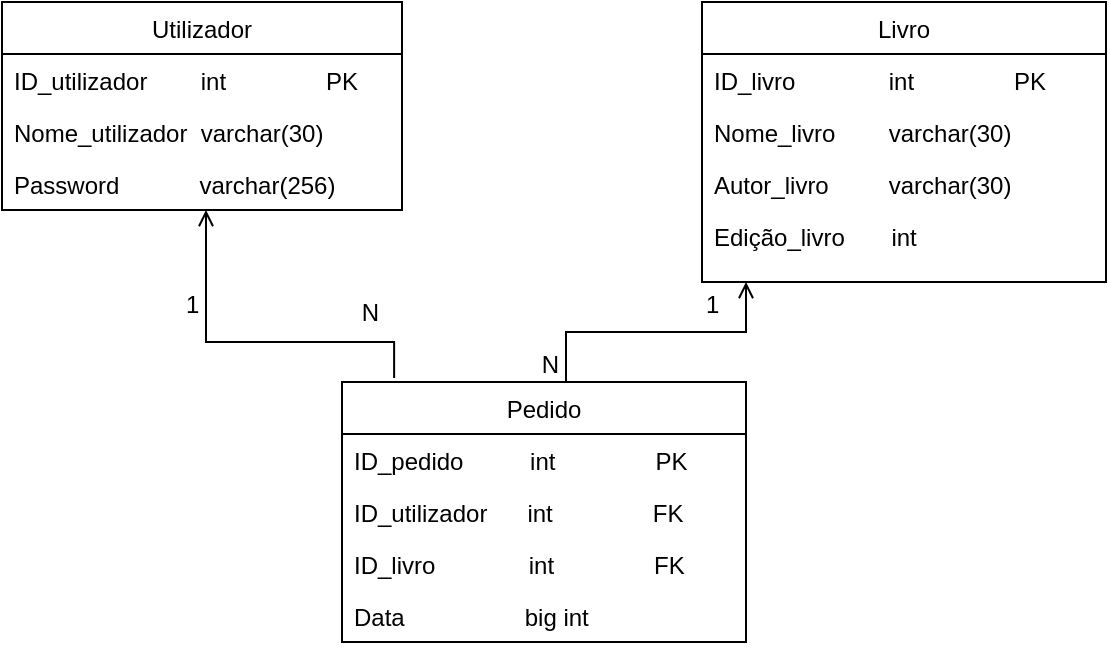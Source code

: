 <mxfile version="13.0.3" type="device"><diagram id="C5RBs43oDa-KdzZeNtuy" name="Page-1"><mxGraphModel dx="1086" dy="806" grid="1" gridSize="10" guides="1" tooltips="1" connect="1" arrows="1" fold="1" page="1" pageScale="1" pageWidth="827" pageHeight="1169" math="0" shadow="0"><root><mxCell id="WIyWlLk6GJQsqaUBKTNV-0"/><mxCell id="WIyWlLk6GJQsqaUBKTNV-1" parent="WIyWlLk6GJQsqaUBKTNV-0"/><mxCell id="zkfFHV4jXpPFQw0GAbJ--0" value="Utilizador" style="swimlane;fontStyle=0;align=center;verticalAlign=top;childLayout=stackLayout;horizontal=1;startSize=26;horizontalStack=0;resizeParent=1;resizeLast=0;collapsible=1;marginBottom=0;rounded=0;shadow=0;strokeWidth=1;" parent="WIyWlLk6GJQsqaUBKTNV-1" vertex="1"><mxGeometry x="180" y="120" width="200" height="104" as="geometry"><mxRectangle x="230" y="140" width="160" height="26" as="alternateBounds"/></mxGeometry></mxCell><object label="ID_utilizador        int               PK" Name="ID" Type="int" id="zkfFHV4jXpPFQw0GAbJ--1"><mxCell style="text;align=left;verticalAlign=top;spacingLeft=4;spacingRight=4;overflow=hidden;rotatable=0;points=[[0,0.5],[1,0.5]];portConstraint=eastwest;" parent="zkfFHV4jXpPFQw0GAbJ--0" vertex="1"><mxGeometry y="26" width="200" height="26" as="geometry"/></mxCell></object><mxCell id="zkfFHV4jXpPFQw0GAbJ--2" value="Nome_utilizador  varchar(30)" style="text;align=left;verticalAlign=top;spacingLeft=4;spacingRight=4;overflow=hidden;rotatable=0;points=[[0,0.5],[1,0.5]];portConstraint=eastwest;rounded=0;shadow=0;html=0;" parent="zkfFHV4jXpPFQw0GAbJ--0" vertex="1"><mxGeometry y="52" width="200" height="26" as="geometry"/></mxCell><mxCell id="vzgCHTVVbqcw5C5J6cTr-18" value="Password            varchar(256)" style="text;align=left;verticalAlign=top;spacingLeft=4;spacingRight=4;overflow=hidden;rotatable=0;points=[[0,0.5],[1,0.5]];portConstraint=eastwest;rounded=0;shadow=0;html=0;" parent="zkfFHV4jXpPFQw0GAbJ--0" vertex="1"><mxGeometry y="78" width="200" height="26" as="geometry"/></mxCell><mxCell id="zkfFHV4jXpPFQw0GAbJ--26" value="" style="endArrow=open;shadow=0;strokeWidth=1;strokeColor=#000000;rounded=0;endFill=1;edgeStyle=elbowEdgeStyle;elbow=vertical;entryX=0.51;entryY=1;entryDx=0;entryDy=0;entryPerimeter=0;exitX=0.129;exitY=-0.015;exitDx=0;exitDy=0;exitPerimeter=0;" parent="WIyWlLk6GJQsqaUBKTNV-1" source="vzgCHTVVbqcw5C5J6cTr-12" target="vzgCHTVVbqcw5C5J6cTr-18" edge="1"><mxGeometry x="0.5" y="41" relative="1" as="geometry"><mxPoint x="290" y="320" as="sourcePoint"/><mxPoint x="540" y="192" as="targetPoint"/><mxPoint x="-40" y="32" as="offset"/><Array as="points"><mxPoint x="330" y="290"/><mxPoint x="270" y="290"/><mxPoint x="290" y="281"/></Array></mxGeometry></mxCell><mxCell id="zkfFHV4jXpPFQw0GAbJ--27" value="1" style="resizable=0;align=left;verticalAlign=bottom;labelBackgroundColor=none;fontSize=12;direction=west;" parent="zkfFHV4jXpPFQw0GAbJ--26" connectable="0" vertex="1"><mxGeometry x="-1" relative="1" as="geometry"><mxPoint x="-106.06" y="-28.05" as="offset"/></mxGeometry></mxCell><mxCell id="zkfFHV4jXpPFQw0GAbJ--28" value="N" style="resizable=0;align=right;verticalAlign=bottom;labelBackgroundColor=none;fontSize=12;" parent="zkfFHV4jXpPFQw0GAbJ--26" connectable="0" vertex="1"><mxGeometry x="1" relative="1" as="geometry"><mxPoint x="88" y="59.89" as="offset"/></mxGeometry></mxCell><mxCell id="vzgCHTVVbqcw5C5J6cTr-12" value="Pedido" style="swimlane;fontStyle=0;align=center;verticalAlign=top;childLayout=stackLayout;horizontal=1;startSize=26;horizontalStack=0;resizeParent=1;resizeLast=0;collapsible=1;marginBottom=0;rounded=0;shadow=0;strokeWidth=1;" parent="WIyWlLk6GJQsqaUBKTNV-1" vertex="1"><mxGeometry x="350" y="310" width="202" height="130" as="geometry"><mxRectangle x="550" y="140" width="160" height="26" as="alternateBounds"/></mxGeometry></mxCell><mxCell id="vzgCHTVVbqcw5C5J6cTr-13" value="ID_pedido          int               PK      " style="text;align=left;verticalAlign=top;spacingLeft=4;spacingRight=4;overflow=hidden;rotatable=0;points=[[0,0.5],[1,0.5]];portConstraint=eastwest;" parent="vzgCHTVVbqcw5C5J6cTr-12" vertex="1"><mxGeometry y="26" width="202" height="26" as="geometry"/></mxCell><mxCell id="vzgCHTVVbqcw5C5J6cTr-14" value="ID_utilizador      int               FK" style="text;align=left;verticalAlign=top;spacingLeft=4;spacingRight=4;overflow=hidden;rotatable=0;points=[[0,0.5],[1,0.5]];portConstraint=eastwest;rounded=0;shadow=0;html=0;" parent="vzgCHTVVbqcw5C5J6cTr-12" vertex="1"><mxGeometry y="52" width="202" height="26" as="geometry"/></mxCell><mxCell id="vzgCHTVVbqcw5C5J6cTr-15" value="ID_livro              int               FK" style="text;align=left;verticalAlign=top;spacingLeft=4;spacingRight=4;overflow=hidden;rotatable=0;points=[[0,0.5],[1,0.5]];portConstraint=eastwest;rounded=0;shadow=0;html=0;" parent="vzgCHTVVbqcw5C5J6cTr-12" vertex="1"><mxGeometry y="78" width="202" height="26" as="geometry"/></mxCell><mxCell id="vzgCHTVVbqcw5C5J6cTr-16" value="Data                  big int               " style="text;align=left;verticalAlign=top;spacingLeft=4;spacingRight=4;overflow=hidden;rotatable=0;points=[[0,0.5],[1,0.5]];portConstraint=eastwest;rounded=0;shadow=0;html=0;" parent="vzgCHTVVbqcw5C5J6cTr-12" vertex="1"><mxGeometry y="104" width="202" height="26" as="geometry"/></mxCell><mxCell id="vzgCHTVVbqcw5C5J6cTr-24" value="" style="endArrow=open;shadow=0;strokeWidth=1;strokeColor=#000000;rounded=0;endFill=1;edgeStyle=elbowEdgeStyle;elbow=vertical;" parent="WIyWlLk6GJQsqaUBKTNV-1" edge="1"><mxGeometry x="0.5" y="41" relative="1" as="geometry"><mxPoint x="462" y="310" as="sourcePoint"/><mxPoint x="552" y="260" as="targetPoint"/><mxPoint x="-40" y="32" as="offset"/></mxGeometry></mxCell><mxCell id="vzgCHTVVbqcw5C5J6cTr-25" value="1" style="resizable=0;align=left;verticalAlign=bottom;labelBackgroundColor=none;fontSize=12;" parent="vzgCHTVVbqcw5C5J6cTr-24" connectable="0" vertex="1"><mxGeometry x="-1" relative="1" as="geometry"><mxPoint x="68" y="-30" as="offset"/></mxGeometry></mxCell><mxCell id="vzgCHTVVbqcw5C5J6cTr-26" value="N" style="resizable=0;align=right;verticalAlign=bottom;labelBackgroundColor=none;fontSize=12;" parent="vzgCHTVVbqcw5C5J6cTr-24" connectable="0" vertex="1"><mxGeometry x="1" relative="1" as="geometry"><mxPoint x="-92" y="50" as="offset"/></mxGeometry></mxCell><mxCell id="zkfFHV4jXpPFQw0GAbJ--17" value="Livro" style="swimlane;fontStyle=0;align=center;verticalAlign=top;childLayout=stackLayout;horizontal=1;startSize=26;horizontalStack=0;resizeParent=1;resizeLast=0;collapsible=1;marginBottom=0;rounded=0;shadow=0;strokeWidth=1;" parent="WIyWlLk6GJQsqaUBKTNV-1" vertex="1"><mxGeometry x="530" y="120" width="202" height="140" as="geometry"><mxRectangle x="550" y="140" width="160" height="26" as="alternateBounds"/></mxGeometry></mxCell><mxCell id="zkfFHV4jXpPFQw0GAbJ--18" value="ID_livro              int               PK      " style="text;align=left;verticalAlign=top;spacingLeft=4;spacingRight=4;overflow=hidden;rotatable=0;points=[[0,0.5],[1,0.5]];portConstraint=eastwest;" parent="zkfFHV4jXpPFQw0GAbJ--17" vertex="1"><mxGeometry y="26" width="202" height="26" as="geometry"/></mxCell><mxCell id="zkfFHV4jXpPFQw0GAbJ--19" value="Nome_livro        varchar(30)" style="text;align=left;verticalAlign=top;spacingLeft=4;spacingRight=4;overflow=hidden;rotatable=0;points=[[0,0.5],[1,0.5]];portConstraint=eastwest;rounded=0;shadow=0;html=0;" parent="zkfFHV4jXpPFQw0GAbJ--17" vertex="1"><mxGeometry y="52" width="202" height="26" as="geometry"/></mxCell><mxCell id="zkfFHV4jXpPFQw0GAbJ--20" value="Autor_livro         varchar(30)" style="text;align=left;verticalAlign=top;spacingLeft=4;spacingRight=4;overflow=hidden;rotatable=0;points=[[0,0.5],[1,0.5]];portConstraint=eastwest;rounded=0;shadow=0;html=0;" parent="zkfFHV4jXpPFQw0GAbJ--17" vertex="1"><mxGeometry y="78" width="202" height="26" as="geometry"/></mxCell><mxCell id="zkfFHV4jXpPFQw0GAbJ--21" value="Edição_livro       int" style="text;align=left;verticalAlign=top;spacingLeft=4;spacingRight=4;overflow=hidden;rotatable=0;points=[[0,0.5],[1,0.5]];portConstraint=eastwest;rounded=0;shadow=0;html=0;" parent="zkfFHV4jXpPFQw0GAbJ--17" vertex="1"><mxGeometry y="104" width="202" height="26" as="geometry"/></mxCell></root></mxGraphModel></diagram></mxfile>
